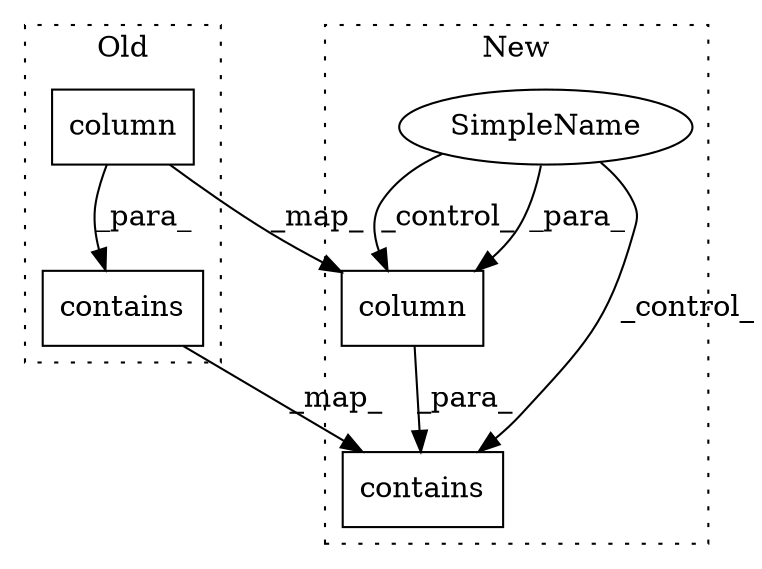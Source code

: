 digraph G {
subgraph cluster0 {
1 [label="column" a="32" s="30402,30418" l="7,1" shape="box"];
4 [label="contains" a="32" s="30334,30420" l="9,1" shape="box"];
label = "Old";
style="dotted";
}
subgraph cluster1 {
2 [label="column" a="32" s="30284,30300" l="7,1" shape="box"];
3 [label="SimpleName" a="42" s="30166" l="9" shape="ellipse"];
5 [label="contains" a="32" s="30244,30302" l="9,1" shape="box"];
label = "New";
style="dotted";
}
1 -> 2 [label="_map_"];
1 -> 4 [label="_para_"];
2 -> 5 [label="_para_"];
3 -> 2 [label="_control_"];
3 -> 2 [label="_para_"];
3 -> 5 [label="_control_"];
4 -> 5 [label="_map_"];
}